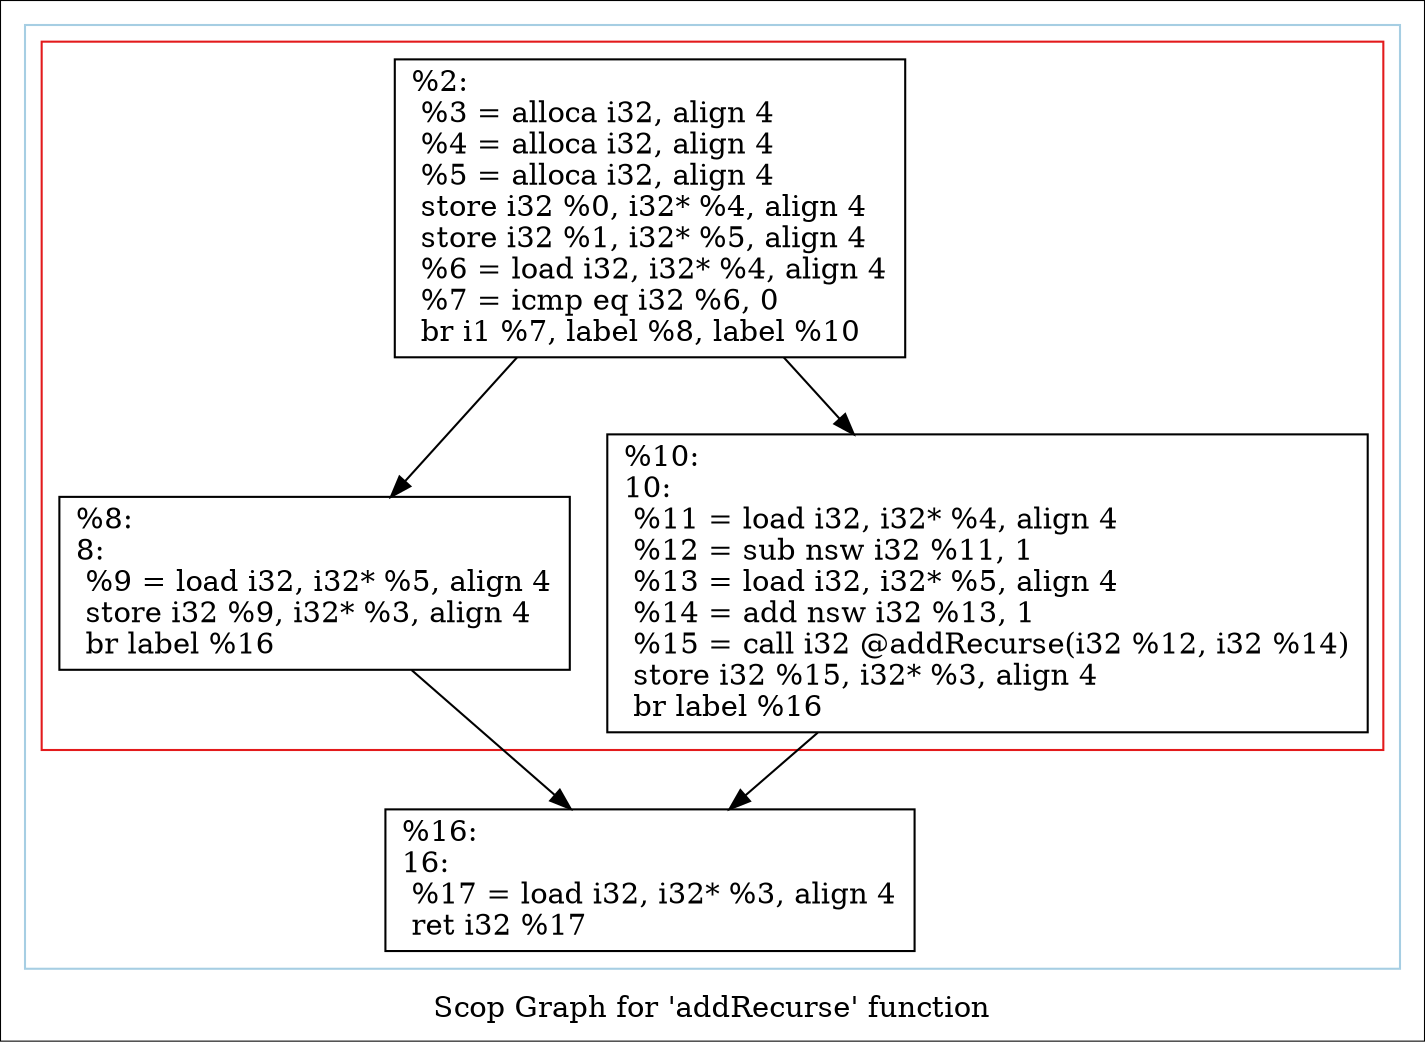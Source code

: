 digraph "Scop Graph for 'addRecurse' function" {
	label="Scop Graph for 'addRecurse' function";

	Node0x2232350 [shape=record,label="{%2:\l  %3 = alloca i32, align 4\l  %4 = alloca i32, align 4\l  %5 = alloca i32, align 4\l  store i32 %0, i32* %4, align 4\l  store i32 %1, i32* %5, align 4\l  %6 = load i32, i32* %4, align 4\l  %7 = icmp eq i32 %6, 0\l  br i1 %7, label %8, label %10\l}"];
	Node0x2232350 -> Node0x22329f0;
	Node0x2232350 -> Node0x2232a50;
	Node0x22329f0 [shape=record,label="{%8:\l8:                                                \l  %9 = load i32, i32* %5, align 4\l  store i32 %9, i32* %3, align 4\l  br label %16\l}"];
	Node0x22329f0 -> Node0x2232b10;
	Node0x2232b10 [shape=record,label="{%16:\l16:                                               \l  %17 = load i32, i32* %3, align 4\l  ret i32 %17\l}"];
	Node0x2232a50 [shape=record,label="{%10:\l10:                                               \l  %11 = load i32, i32* %4, align 4\l  %12 = sub nsw i32 %11, 1\l  %13 = load i32, i32* %5, align 4\l  %14 = add nsw i32 %13, 1\l  %15 = call i32 @addRecurse(i32 %12, i32 %14)\l  store i32 %15, i32* %3, align 4\l  br label %16\l}"];
	Node0x2232a50 -> Node0x2232b10;
	colorscheme = "paired12"
        subgraph cluster_0x21e0b00 {
          label = "";
          style = solid;
          color = 1
          subgraph cluster_0x2208ee0 {
            label = "";
            style = solid;
            color = 6
            Node0x2232350;
            Node0x22329f0;
            Node0x2232a50;
          }
          Node0x2232b10;
        }
}
